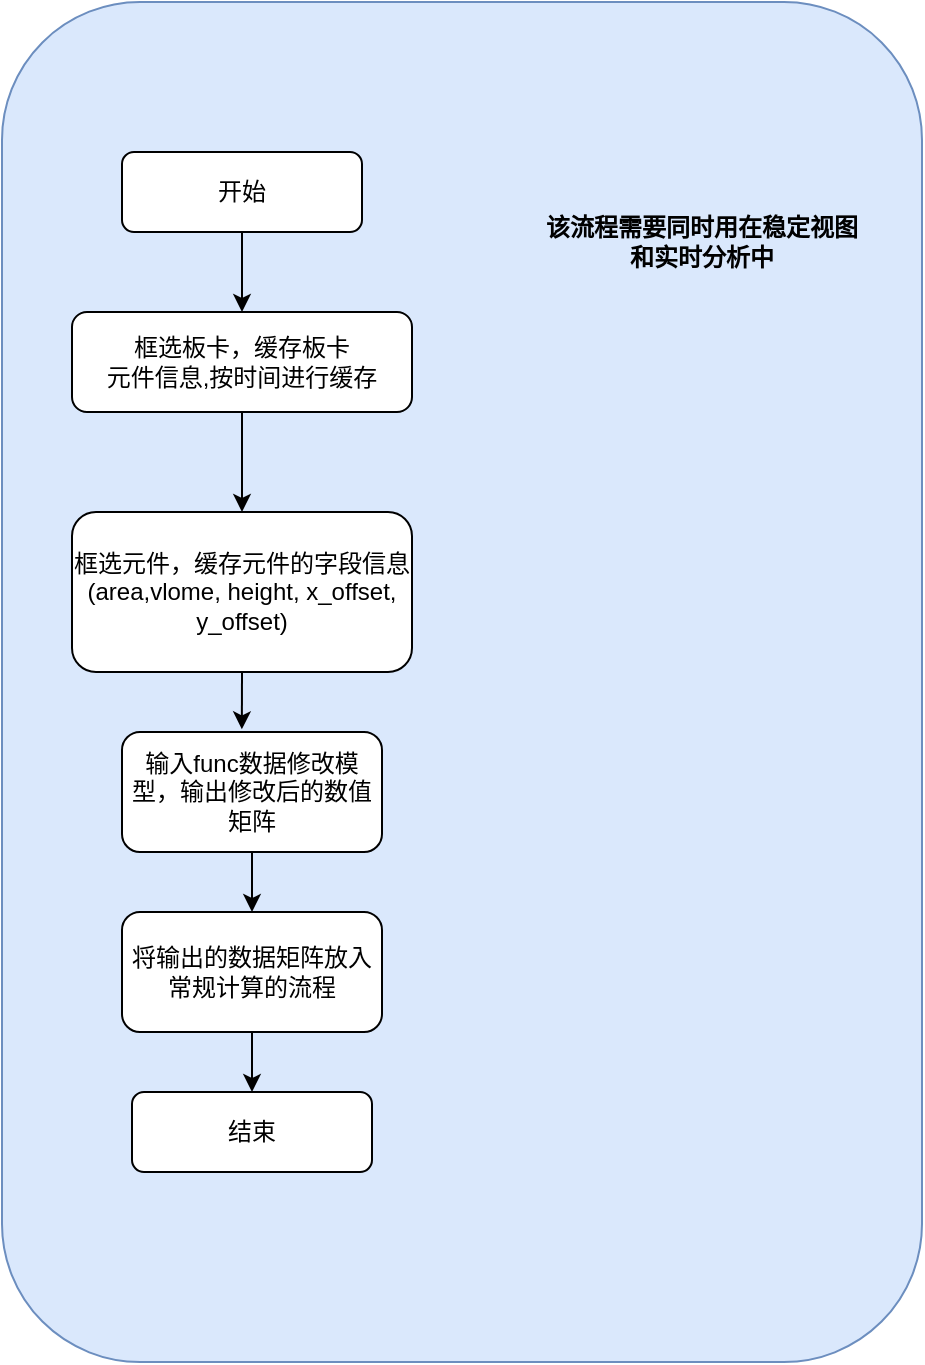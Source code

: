 <mxfile version="21.8.0" type="github">
  <diagram id="C5RBs43oDa-KdzZeNtuy" name="Page-1">
    <mxGraphModel dx="989" dy="1681" grid="1" gridSize="10" guides="1" tooltips="1" connect="1" arrows="1" fold="1" page="1" pageScale="1" pageWidth="827" pageHeight="1169" math="0" shadow="0">
      <root>
        <mxCell id="WIyWlLk6GJQsqaUBKTNV-0" />
        <mxCell id="WIyWlLk6GJQsqaUBKTNV-1" parent="WIyWlLk6GJQsqaUBKTNV-0" />
        <mxCell id="jJfo0J_C-5qvuoIFm2Do-13" value="" style="rounded=1;whiteSpace=wrap;html=1;fillColor=#dae8fc;strokeColor=#6c8ebf;" vertex="1" parent="WIyWlLk6GJQsqaUBKTNV-1">
          <mxGeometry x="100" y="-95" width="460" height="680" as="geometry" />
        </mxCell>
        <mxCell id="jJfo0J_C-5qvuoIFm2Do-4" style="edgeStyle=orthogonalEdgeStyle;curved=1;rounded=0;orthogonalLoop=1;jettySize=auto;html=1;" edge="1" parent="WIyWlLk6GJQsqaUBKTNV-1" source="WIyWlLk6GJQsqaUBKTNV-3" target="jJfo0J_C-5qvuoIFm2Do-2">
          <mxGeometry relative="1" as="geometry" />
        </mxCell>
        <mxCell id="WIyWlLk6GJQsqaUBKTNV-3" value="框选板卡，缓存板卡&lt;br&gt;元件信息,按时间进行缓存" style="rounded=1;whiteSpace=wrap;html=1;fontSize=12;glass=0;strokeWidth=1;shadow=0;" parent="WIyWlLk6GJQsqaUBKTNV-1" vertex="1">
          <mxGeometry x="135" y="60" width="170" height="50" as="geometry" />
        </mxCell>
        <mxCell id="jJfo0J_C-5qvuoIFm2Do-1" style="edgeStyle=orthogonalEdgeStyle;rounded=0;orthogonalLoop=1;jettySize=auto;html=1;" edge="1" parent="WIyWlLk6GJQsqaUBKTNV-1" source="jJfo0J_C-5qvuoIFm2Do-0" target="WIyWlLk6GJQsqaUBKTNV-3">
          <mxGeometry relative="1" as="geometry" />
        </mxCell>
        <mxCell id="jJfo0J_C-5qvuoIFm2Do-0" value="开始" style="rounded=1;whiteSpace=wrap;html=1;fontSize=12;glass=0;strokeWidth=1;shadow=0;" vertex="1" parent="WIyWlLk6GJQsqaUBKTNV-1">
          <mxGeometry x="160" y="-20" width="120" height="40" as="geometry" />
        </mxCell>
        <mxCell id="jJfo0J_C-5qvuoIFm2Do-2" value="框选元件，缓存元件的字段信息(area,vlome, height, x_offset, y_offset)" style="rounded=1;whiteSpace=wrap;html=1;fontSize=12;glass=0;strokeWidth=1;shadow=0;" vertex="1" parent="WIyWlLk6GJQsqaUBKTNV-1">
          <mxGeometry x="135" y="160" width="170" height="80" as="geometry" />
        </mxCell>
        <mxCell id="jJfo0J_C-5qvuoIFm2Do-10" style="edgeStyle=orthogonalEdgeStyle;curved=1;rounded=0;orthogonalLoop=1;jettySize=auto;html=1;" edge="1" parent="WIyWlLk6GJQsqaUBKTNV-1" source="jJfo0J_C-5qvuoIFm2Do-7" target="jJfo0J_C-5qvuoIFm2Do-9">
          <mxGeometry relative="1" as="geometry" />
        </mxCell>
        <mxCell id="jJfo0J_C-5qvuoIFm2Do-7" value="输入func数据修改模型，输出修改后的数值矩阵" style="rounded=1;whiteSpace=wrap;html=1;fontSize=12;glass=0;strokeWidth=1;shadow=0;" vertex="1" parent="WIyWlLk6GJQsqaUBKTNV-1">
          <mxGeometry x="160" y="270" width="130" height="60" as="geometry" />
        </mxCell>
        <mxCell id="jJfo0J_C-5qvuoIFm2Do-8" style="edgeStyle=orthogonalEdgeStyle;curved=1;rounded=0;orthogonalLoop=1;jettySize=auto;html=1;exitX=0.5;exitY=1;exitDx=0;exitDy=0;entryX=0.461;entryY=-0.022;entryDx=0;entryDy=0;entryPerimeter=0;" edge="1" parent="WIyWlLk6GJQsqaUBKTNV-1" source="jJfo0J_C-5qvuoIFm2Do-2" target="jJfo0J_C-5qvuoIFm2Do-7">
          <mxGeometry relative="1" as="geometry" />
        </mxCell>
        <mxCell id="jJfo0J_C-5qvuoIFm2Do-12" style="edgeStyle=orthogonalEdgeStyle;curved=1;rounded=0;orthogonalLoop=1;jettySize=auto;html=1;entryX=0.5;entryY=0;entryDx=0;entryDy=0;" edge="1" parent="WIyWlLk6GJQsqaUBKTNV-1" source="jJfo0J_C-5qvuoIFm2Do-9" target="jJfo0J_C-5qvuoIFm2Do-11">
          <mxGeometry relative="1" as="geometry" />
        </mxCell>
        <mxCell id="jJfo0J_C-5qvuoIFm2Do-9" value="将输出的数据矩阵放入常规计算的流程" style="rounded=1;whiteSpace=wrap;html=1;fontSize=12;glass=0;strokeWidth=1;shadow=0;" vertex="1" parent="WIyWlLk6GJQsqaUBKTNV-1">
          <mxGeometry x="160" y="360" width="130" height="60" as="geometry" />
        </mxCell>
        <mxCell id="jJfo0J_C-5qvuoIFm2Do-11" value="结束" style="rounded=1;whiteSpace=wrap;html=1;fontSize=12;glass=0;strokeWidth=1;shadow=0;" vertex="1" parent="WIyWlLk6GJQsqaUBKTNV-1">
          <mxGeometry x="165" y="450" width="120" height="40" as="geometry" />
        </mxCell>
        <mxCell id="jJfo0J_C-5qvuoIFm2Do-14" value="该流程需要同时用在稳定视图和实时分析中" style="text;html=1;strokeColor=none;fillColor=none;align=center;verticalAlign=middle;whiteSpace=wrap;rounded=0;fontStyle=1" vertex="1" parent="WIyWlLk6GJQsqaUBKTNV-1">
          <mxGeometry x="370" width="160" height="50" as="geometry" />
        </mxCell>
      </root>
    </mxGraphModel>
  </diagram>
</mxfile>
